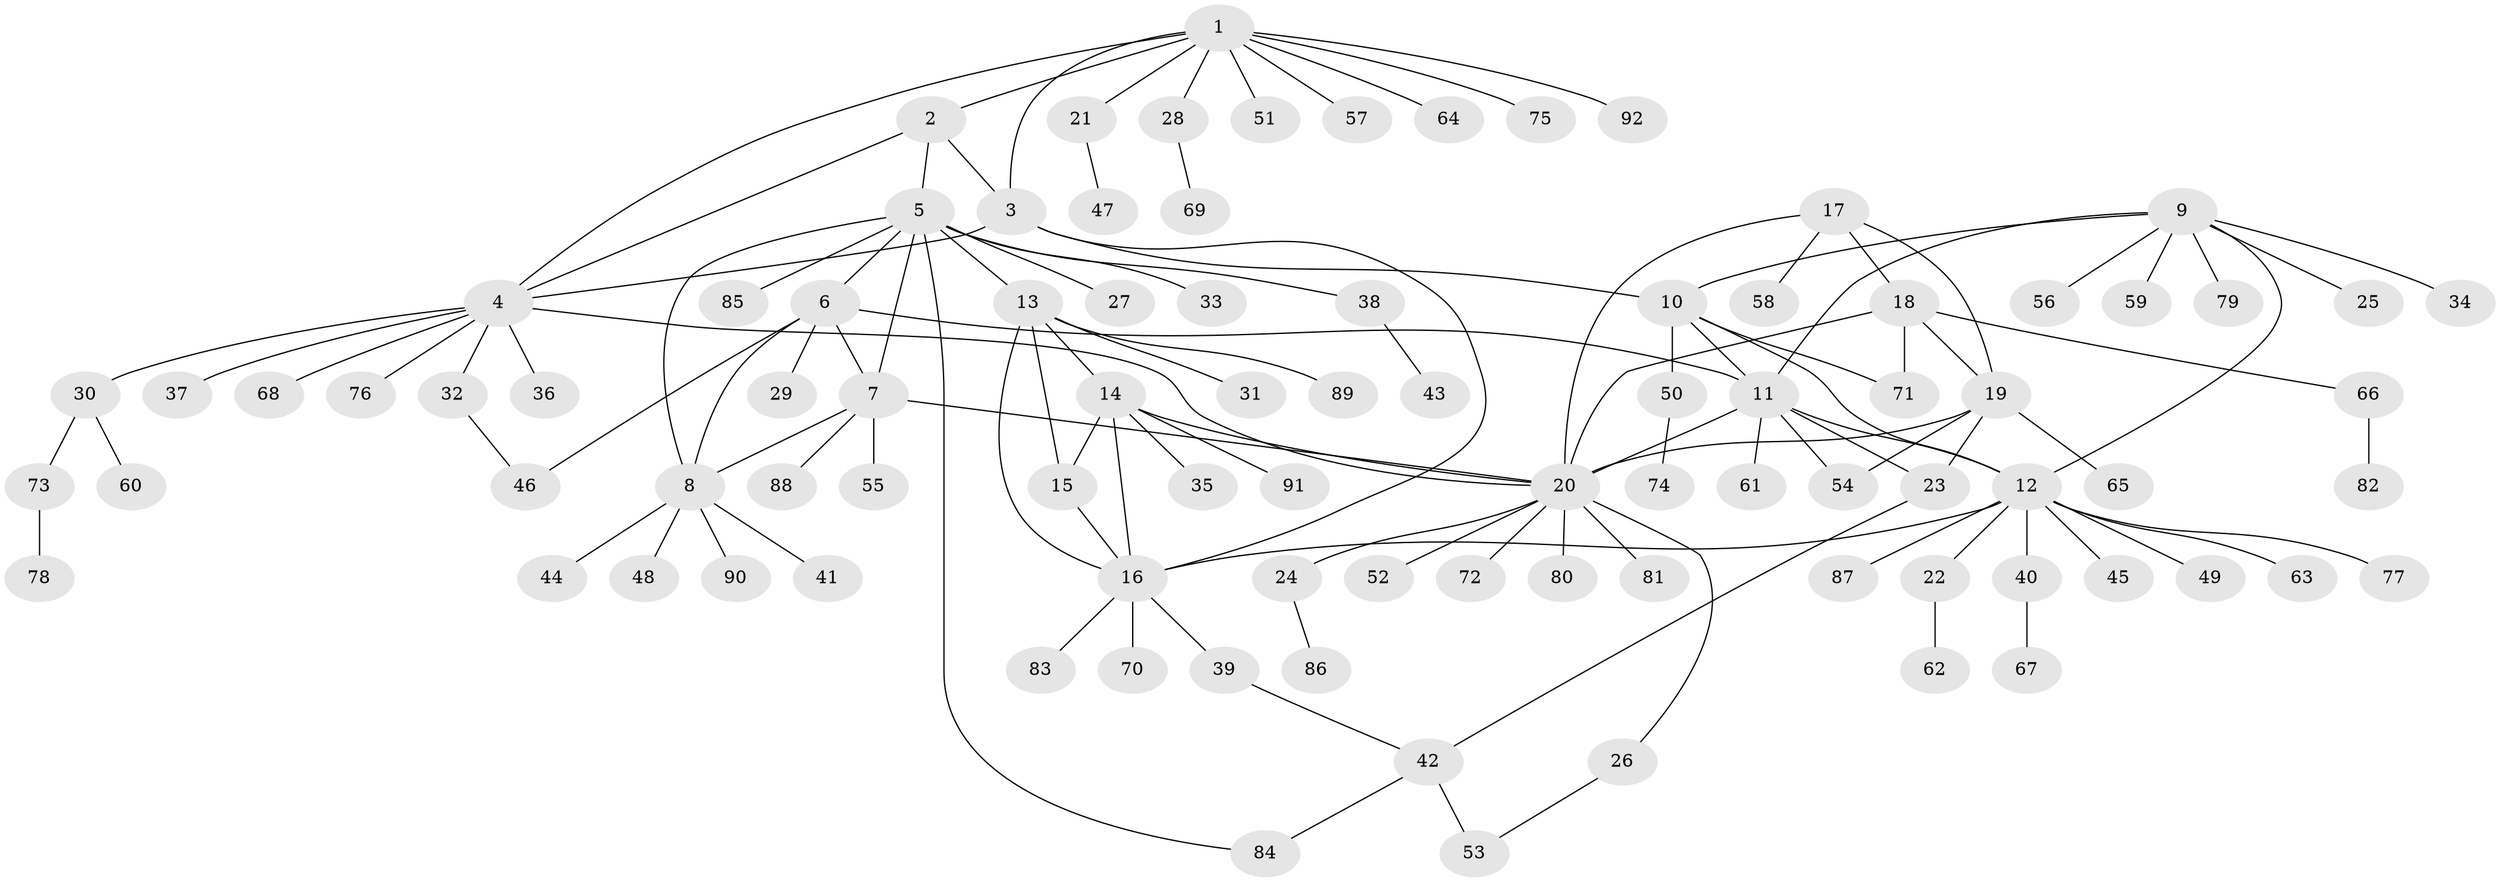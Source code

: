 // Generated by graph-tools (version 1.1) at 2025/15/03/09/25 04:15:54]
// undirected, 92 vertices, 119 edges
graph export_dot {
graph [start="1"]
  node [color=gray90,style=filled];
  1;
  2;
  3;
  4;
  5;
  6;
  7;
  8;
  9;
  10;
  11;
  12;
  13;
  14;
  15;
  16;
  17;
  18;
  19;
  20;
  21;
  22;
  23;
  24;
  25;
  26;
  27;
  28;
  29;
  30;
  31;
  32;
  33;
  34;
  35;
  36;
  37;
  38;
  39;
  40;
  41;
  42;
  43;
  44;
  45;
  46;
  47;
  48;
  49;
  50;
  51;
  52;
  53;
  54;
  55;
  56;
  57;
  58;
  59;
  60;
  61;
  62;
  63;
  64;
  65;
  66;
  67;
  68;
  69;
  70;
  71;
  72;
  73;
  74;
  75;
  76;
  77;
  78;
  79;
  80;
  81;
  82;
  83;
  84;
  85;
  86;
  87;
  88;
  89;
  90;
  91;
  92;
  1 -- 2;
  1 -- 3;
  1 -- 4;
  1 -- 21;
  1 -- 28;
  1 -- 51;
  1 -- 57;
  1 -- 64;
  1 -- 75;
  1 -- 92;
  2 -- 3;
  2 -- 4;
  2 -- 5;
  3 -- 4;
  3 -- 10;
  3 -- 16;
  4 -- 20;
  4 -- 30;
  4 -- 32;
  4 -- 36;
  4 -- 37;
  4 -- 68;
  4 -- 76;
  5 -- 6;
  5 -- 7;
  5 -- 8;
  5 -- 13;
  5 -- 27;
  5 -- 33;
  5 -- 38;
  5 -- 84;
  5 -- 85;
  6 -- 7;
  6 -- 8;
  6 -- 11;
  6 -- 29;
  6 -- 46;
  7 -- 8;
  7 -- 20;
  7 -- 55;
  7 -- 88;
  8 -- 41;
  8 -- 44;
  8 -- 48;
  8 -- 90;
  9 -- 10;
  9 -- 11;
  9 -- 12;
  9 -- 25;
  9 -- 34;
  9 -- 56;
  9 -- 59;
  9 -- 79;
  10 -- 11;
  10 -- 12;
  10 -- 50;
  10 -- 71;
  11 -- 12;
  11 -- 20;
  11 -- 23;
  11 -- 54;
  11 -- 61;
  12 -- 16;
  12 -- 22;
  12 -- 40;
  12 -- 45;
  12 -- 49;
  12 -- 63;
  12 -- 77;
  12 -- 87;
  13 -- 14;
  13 -- 15;
  13 -- 16;
  13 -- 31;
  13 -- 89;
  14 -- 15;
  14 -- 16;
  14 -- 20;
  14 -- 35;
  14 -- 91;
  15 -- 16;
  16 -- 39;
  16 -- 70;
  16 -- 83;
  17 -- 18;
  17 -- 19;
  17 -- 20;
  17 -- 58;
  18 -- 19;
  18 -- 20;
  18 -- 66;
  18 -- 71;
  19 -- 20;
  19 -- 23;
  19 -- 54;
  19 -- 65;
  20 -- 24;
  20 -- 26;
  20 -- 52;
  20 -- 72;
  20 -- 80;
  20 -- 81;
  21 -- 47;
  22 -- 62;
  23 -- 42;
  24 -- 86;
  26 -- 53;
  28 -- 69;
  30 -- 60;
  30 -- 73;
  32 -- 46;
  38 -- 43;
  39 -- 42;
  40 -- 67;
  42 -- 53;
  42 -- 84;
  50 -- 74;
  66 -- 82;
  73 -- 78;
}

